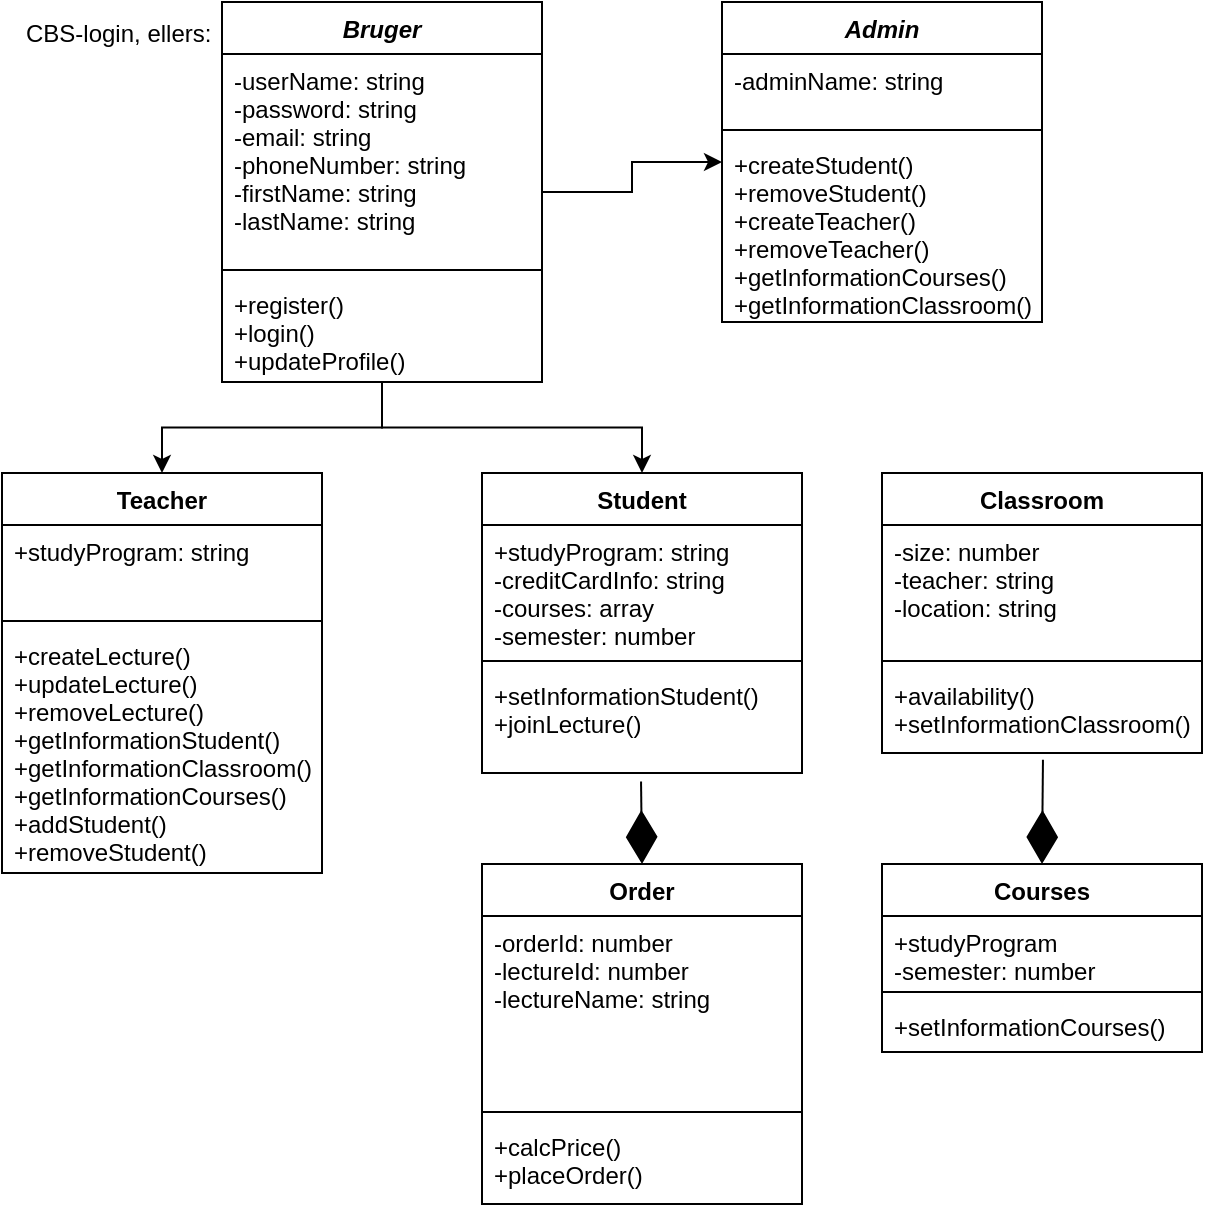 <mxfile version="12.0.0" type="github" pages="1"><diagram name="Page-1" id="e7e014a7-5840-1c2e-5031-d8a46d1fe8dd"><mxGraphModel dx="495" dy="524" grid="1" gridSize="10" guides="1" tooltips="1" connect="1" arrows="1" fold="1" page="1" pageScale="1" pageWidth="1169" pageHeight="826" background="#ffffff" math="0" shadow="0"><root><mxCell id="0"/><mxCell id="1" parent="0"/><mxCell id="LFXo94fJ0sIlH8z8r5xg-41" value="" style="edgeStyle=orthogonalEdgeStyle;rounded=0;orthogonalLoop=1;jettySize=auto;html=1;" parent="1" source="LFXo94fJ0sIlH8z8r5xg-43" target="LFXo94fJ0sIlH8z8r5xg-51" edge="1"><mxGeometry relative="1" as="geometry"/></mxCell><mxCell id="LFXo94fJ0sIlH8z8r5xg-42" value="" style="edgeStyle=orthogonalEdgeStyle;rounded=0;orthogonalLoop=1;jettySize=auto;html=1;" parent="1" source="LFXo94fJ0sIlH8z8r5xg-43" target="LFXo94fJ0sIlH8z8r5xg-47" edge="1"><mxGeometry relative="1" as="geometry"/></mxCell><mxCell id="WU4-prx6dVndjo4hRYrT-12" value="" style="edgeStyle=orthogonalEdgeStyle;rounded=0;orthogonalLoop=1;jettySize=auto;html=1;" parent="1" source="LFXo94fJ0sIlH8z8r5xg-43" target="WU4-prx6dVndjo4hRYrT-8" edge="1"><mxGeometry relative="1" as="geometry"/></mxCell><mxCell id="LFXo94fJ0sIlH8z8r5xg-43" value="Bruger" style="swimlane;fontStyle=3;align=center;verticalAlign=top;childLayout=stackLayout;horizontal=1;startSize=26;horizontalStack=0;resizeParent=1;resizeParentMax=0;resizeLast=0;collapsible=1;marginBottom=0;" parent="1" vertex="1"><mxGeometry x="350" y="29" width="160" height="190" as="geometry"><mxRectangle x="350" y="29" width="70" height="26" as="alternateBounds"/></mxGeometry></mxCell><mxCell id="LFXo94fJ0sIlH8z8r5xg-44" value="-userName: string&#10;-password: string&#10;-email: string&#10;-phoneNumber: string&#10;-firstName: string&#10;-lastName: string&#10;" style="text;strokeColor=none;fillColor=none;align=left;verticalAlign=top;spacingLeft=4;spacingRight=4;overflow=hidden;rotatable=0;points=[[0,0.5],[1,0.5]];portConstraint=eastwest;" parent="LFXo94fJ0sIlH8z8r5xg-43" vertex="1"><mxGeometry y="26" width="160" height="104" as="geometry"/></mxCell><mxCell id="LFXo94fJ0sIlH8z8r5xg-45" value="" style="line;strokeWidth=1;fillColor=none;align=left;verticalAlign=middle;spacingTop=-1;spacingLeft=3;spacingRight=3;rotatable=0;labelPosition=right;points=[];portConstraint=eastwest;" parent="LFXo94fJ0sIlH8z8r5xg-43" vertex="1"><mxGeometry y="130" width="160" height="8" as="geometry"/></mxCell><mxCell id="LFXo94fJ0sIlH8z8r5xg-46" value="+register()&#10;+login()&#10;+updateProfile()" style="text;strokeColor=none;fillColor=none;align=left;verticalAlign=top;spacingLeft=4;spacingRight=4;overflow=hidden;rotatable=0;points=[[0,0.5],[1,0.5]];portConstraint=eastwest;" parent="LFXo94fJ0sIlH8z8r5xg-43" vertex="1"><mxGeometry y="138" width="160" height="52" as="geometry"/></mxCell><mxCell id="WU4-prx6dVndjo4hRYrT-8" value="Admin" style="swimlane;fontStyle=3;align=center;verticalAlign=top;childLayout=stackLayout;horizontal=1;startSize=26;horizontalStack=0;resizeParent=1;resizeParentMax=0;resizeLast=0;collapsible=1;marginBottom=0;" parent="1" vertex="1"><mxGeometry x="600" y="29" width="160" height="160" as="geometry"><mxRectangle x="350" y="29" width="70" height="26" as="alternateBounds"/></mxGeometry></mxCell><mxCell id="WU4-prx6dVndjo4hRYrT-9" value="-adminName: string" style="text;strokeColor=none;fillColor=none;align=left;verticalAlign=top;spacingLeft=4;spacingRight=4;overflow=hidden;rotatable=0;points=[[0,0.5],[1,0.5]];portConstraint=eastwest;" parent="WU4-prx6dVndjo4hRYrT-8" vertex="1"><mxGeometry y="26" width="160" height="34" as="geometry"/></mxCell><mxCell id="WU4-prx6dVndjo4hRYrT-10" value="" style="line;strokeWidth=1;fillColor=none;align=left;verticalAlign=middle;spacingTop=-1;spacingLeft=3;spacingRight=3;rotatable=0;labelPosition=right;points=[];portConstraint=eastwest;" parent="WU4-prx6dVndjo4hRYrT-8" vertex="1"><mxGeometry y="60" width="160" height="8" as="geometry"/></mxCell><mxCell id="WU4-prx6dVndjo4hRYrT-11" value="+createStudent()&#10;+removeStudent()&#10;+createTeacher()&#10;+removeTeacher()&#10;+getInformationCourses()&#10;+getInformationClassroom()" style="text;strokeColor=none;fillColor=none;align=left;verticalAlign=top;spacingLeft=4;spacingRight=4;overflow=hidden;rotatable=0;points=[[0,0.5],[1,0.5]];portConstraint=eastwest;" parent="WU4-prx6dVndjo4hRYrT-8" vertex="1"><mxGeometry y="68" width="160" height="92" as="geometry"/></mxCell><mxCell id="LFXo94fJ0sIlH8z8r5xg-47" value="Teacher" style="swimlane;fontStyle=1;align=center;verticalAlign=top;childLayout=stackLayout;horizontal=1;startSize=26;horizontalStack=0;resizeParent=1;resizeParentMax=0;resizeLast=0;collapsible=1;marginBottom=0;" parent="1" vertex="1"><mxGeometry x="240" y="264.5" width="160" height="200" as="geometry"><mxRectangle x="350" y="29" width="70" height="26" as="alternateBounds"/></mxGeometry></mxCell><mxCell id="LFXo94fJ0sIlH8z8r5xg-48" value="+studyProgram: string&#10;" style="text;strokeColor=none;fillColor=none;align=left;verticalAlign=top;spacingLeft=4;spacingRight=4;overflow=hidden;rotatable=0;points=[[0,0.5],[1,0.5]];portConstraint=eastwest;" parent="LFXo94fJ0sIlH8z8r5xg-47" vertex="1"><mxGeometry y="26" width="160" height="44" as="geometry"/></mxCell><mxCell id="LFXo94fJ0sIlH8z8r5xg-49" value="" style="line;strokeWidth=1;fillColor=none;align=left;verticalAlign=middle;spacingTop=-1;spacingLeft=3;spacingRight=3;rotatable=0;labelPosition=right;points=[];portConstraint=eastwest;" parent="LFXo94fJ0sIlH8z8r5xg-47" vertex="1"><mxGeometry y="70" width="160" height="8" as="geometry"/></mxCell><mxCell id="LFXo94fJ0sIlH8z8r5xg-50" value="+createLecture()&#10;+updateLecture()&#10;+removeLecture()&#10;+getInformationStudent()&#10;+getInformationClassroom()&#10;+getInformationCourses()&#10;+addStudent()&#10;+removeStudent()" style="text;strokeColor=none;fillColor=none;align=left;verticalAlign=top;spacingLeft=4;spacingRight=4;overflow=hidden;rotatable=0;points=[[0,0.5],[1,0.5]];portConstraint=eastwest;" parent="LFXo94fJ0sIlH8z8r5xg-47" vertex="1"><mxGeometry y="78" width="160" height="122" as="geometry"/></mxCell><mxCell id="LFXo94fJ0sIlH8z8r5xg-51" value="Student" style="swimlane;fontStyle=1;align=center;verticalAlign=top;childLayout=stackLayout;horizontal=1;startSize=26;horizontalStack=0;resizeParent=1;resizeParentMax=0;resizeLast=0;collapsible=1;marginBottom=0;" parent="1" vertex="1"><mxGeometry x="480" y="264.5" width="160" height="150" as="geometry"><mxRectangle x="350" y="29" width="70" height="26" as="alternateBounds"/></mxGeometry></mxCell><mxCell id="LFXo94fJ0sIlH8z8r5xg-52" value="+studyProgram: string&#10;-creditCardInfo: string&#10;-courses: array&#10;-semester: number" style="text;strokeColor=none;fillColor=none;align=left;verticalAlign=top;spacingLeft=4;spacingRight=4;overflow=hidden;rotatable=0;points=[[0,0.5],[1,0.5]];portConstraint=eastwest;" parent="LFXo94fJ0sIlH8z8r5xg-51" vertex="1"><mxGeometry y="26" width="160" height="64" as="geometry"/></mxCell><mxCell id="LFXo94fJ0sIlH8z8r5xg-53" value="" style="line;strokeWidth=1;fillColor=none;align=left;verticalAlign=middle;spacingTop=-1;spacingLeft=3;spacingRight=3;rotatable=0;labelPosition=right;points=[];portConstraint=eastwest;" parent="LFXo94fJ0sIlH8z8r5xg-51" vertex="1"><mxGeometry y="90" width="160" height="8" as="geometry"/></mxCell><mxCell id="LFXo94fJ0sIlH8z8r5xg-54" value="+setInformationStudent()&#10;+joinLecture()&#10;" style="text;strokeColor=none;fillColor=none;align=left;verticalAlign=top;spacingLeft=4;spacingRight=4;overflow=hidden;rotatable=0;points=[[0,0.5],[1,0.5]];portConstraint=eastwest;" parent="LFXo94fJ0sIlH8z8r5xg-51" vertex="1"><mxGeometry y="98" width="160" height="52" as="geometry"/></mxCell><mxCell id="LFXo94fJ0sIlH8z8r5xg-55" value="Order" style="swimlane;fontStyle=1;align=center;verticalAlign=top;childLayout=stackLayout;horizontal=1;startSize=26;horizontalStack=0;resizeParent=1;resizeParentMax=0;resizeLast=0;collapsible=1;marginBottom=0;" parent="1" vertex="1"><mxGeometry x="480" y="460" width="160" height="170" as="geometry"><mxRectangle x="350" y="29" width="70" height="26" as="alternateBounds"/></mxGeometry></mxCell><mxCell id="LFXo94fJ0sIlH8z8r5xg-56" value="-orderId: number&#10;-lectureId: number&#10;-lectureName: string&#10;" style="text;strokeColor=none;fillColor=none;align=left;verticalAlign=top;spacingLeft=4;spacingRight=4;overflow=hidden;rotatable=0;points=[[0,0.5],[1,0.5]];portConstraint=eastwest;" parent="LFXo94fJ0sIlH8z8r5xg-55" vertex="1"><mxGeometry y="26" width="160" height="94" as="geometry"/></mxCell><mxCell id="LFXo94fJ0sIlH8z8r5xg-57" value="" style="line;strokeWidth=1;fillColor=none;align=left;verticalAlign=middle;spacingTop=-1;spacingLeft=3;spacingRight=3;rotatable=0;labelPosition=right;points=[];portConstraint=eastwest;" parent="LFXo94fJ0sIlH8z8r5xg-55" vertex="1"><mxGeometry y="120" width="160" height="8" as="geometry"/></mxCell><mxCell id="LFXo94fJ0sIlH8z8r5xg-58" value="+calcPrice()&#10;+placeOrder()" style="text;strokeColor=none;fillColor=none;align=left;verticalAlign=top;spacingLeft=4;spacingRight=4;overflow=hidden;rotatable=0;points=[[0,0.5],[1,0.5]];portConstraint=eastwest;" parent="LFXo94fJ0sIlH8z8r5xg-55" vertex="1"><mxGeometry y="128" width="160" height="42" as="geometry"/></mxCell><mxCell id="LFXo94fJ0sIlH8z8r5xg-62" value="Classroom" style="swimlane;fontStyle=1;align=center;verticalAlign=top;childLayout=stackLayout;horizontal=1;startSize=26;horizontalStack=0;resizeParent=1;resizeParentMax=0;resizeLast=0;collapsible=1;marginBottom=0;" parent="1" vertex="1"><mxGeometry x="680" y="264.5" width="160" height="140" as="geometry"/></mxCell><mxCell id="LFXo94fJ0sIlH8z8r5xg-63" value="-size: number&#10;-teacher: string&#10;-location: string" style="text;strokeColor=none;fillColor=none;align=left;verticalAlign=top;spacingLeft=4;spacingRight=4;overflow=hidden;rotatable=0;points=[[0,0.5],[1,0.5]];portConstraint=eastwest;" parent="LFXo94fJ0sIlH8z8r5xg-62" vertex="1"><mxGeometry y="26" width="160" height="64" as="geometry"/></mxCell><mxCell id="LFXo94fJ0sIlH8z8r5xg-64" value="" style="line;strokeWidth=1;fillColor=none;align=left;verticalAlign=middle;spacingTop=-1;spacingLeft=3;spacingRight=3;rotatable=0;labelPosition=right;points=[];portConstraint=eastwest;" parent="LFXo94fJ0sIlH8z8r5xg-62" vertex="1"><mxGeometry y="90" width="160" height="8" as="geometry"/></mxCell><mxCell id="LFXo94fJ0sIlH8z8r5xg-65" value="+availability()&#10;+setInformationClassroom()" style="text;strokeColor=none;fillColor=none;align=left;verticalAlign=top;spacingLeft=4;spacingRight=4;overflow=hidden;rotatable=0;points=[[0,0.5],[1,0.5]];portConstraint=eastwest;" parent="LFXo94fJ0sIlH8z8r5xg-62" vertex="1"><mxGeometry y="98" width="160" height="42" as="geometry"/></mxCell><mxCell id="LFXo94fJ0sIlH8z8r5xg-75" value="" style="endArrow=diamondThin;endFill=1;endSize=24;html=1;entryX=0.5;entryY=0;entryDx=0;entryDy=0;exitX=0.497;exitY=1.081;exitDx=0;exitDy=0;exitPerimeter=0;" parent="1" source="LFXo94fJ0sIlH8z8r5xg-54" target="LFXo94fJ0sIlH8z8r5xg-55" edge="1"><mxGeometry width="160" relative="1" as="geometry"><mxPoint x="520" y="480" as="sourcePoint"/><mxPoint x="570" y="760" as="targetPoint"/></mxGeometry></mxCell><mxCell id="WU4-prx6dVndjo4hRYrT-2" value="CBS-login, ellers:" style="text;html=1;resizable=0;points=[];autosize=1;align=left;verticalAlign=top;spacingTop=-4;" parent="1" vertex="1"><mxGeometry x="250" y="35" width="110" height="20" as="geometry"/></mxCell><mxCell id="WU4-prx6dVndjo4hRYrT-13" value="Courses" style="swimlane;fontStyle=1;align=center;verticalAlign=top;childLayout=stackLayout;horizontal=1;startSize=26;horizontalStack=0;resizeParent=1;resizeParentMax=0;resizeLast=0;collapsible=1;marginBottom=0;" parent="1" vertex="1"><mxGeometry x="680" y="460" width="160" height="94" as="geometry"/></mxCell><mxCell id="WU4-prx6dVndjo4hRYrT-14" value="+studyProgram&#10;-semester: number&#10;&#10;&#10;&#10;&#10;" style="text;strokeColor=none;fillColor=none;align=left;verticalAlign=top;spacingLeft=4;spacingRight=4;overflow=hidden;rotatable=0;points=[[0,0.5],[1,0.5]];portConstraint=eastwest;" parent="WU4-prx6dVndjo4hRYrT-13" vertex="1"><mxGeometry y="26" width="160" height="34" as="geometry"/></mxCell><mxCell id="WU4-prx6dVndjo4hRYrT-15" value="" style="line;strokeWidth=1;fillColor=none;align=left;verticalAlign=middle;spacingTop=-1;spacingLeft=3;spacingRight=3;rotatable=0;labelPosition=right;points=[];portConstraint=eastwest;" parent="WU4-prx6dVndjo4hRYrT-13" vertex="1"><mxGeometry y="60" width="160" height="8" as="geometry"/></mxCell><mxCell id="WU4-prx6dVndjo4hRYrT-16" value="+setInformationCourses()" style="text;strokeColor=none;fillColor=none;align=left;verticalAlign=top;spacingLeft=4;spacingRight=4;overflow=hidden;rotatable=0;points=[[0,0.5],[1,0.5]];portConstraint=eastwest;" parent="WU4-prx6dVndjo4hRYrT-13" vertex="1"><mxGeometry y="68" width="160" height="26" as="geometry"/></mxCell><mxCell id="WU4-prx6dVndjo4hRYrT-17" value="" style="endArrow=diamondThin;endFill=1;endSize=24;html=1;entryX=0.5;entryY=0;entryDx=0;entryDy=0;exitX=0.503;exitY=1.079;exitDx=0;exitDy=0;exitPerimeter=0;" parent="1" source="LFXo94fJ0sIlH8z8r5xg-65" target="WU4-prx6dVndjo4hRYrT-13" edge="1"><mxGeometry width="160" relative="1" as="geometry"><mxPoint x="240" y="650" as="sourcePoint"/><mxPoint x="400" y="650" as="targetPoint"/></mxGeometry></mxCell></root></mxGraphModel></diagram></mxfile>